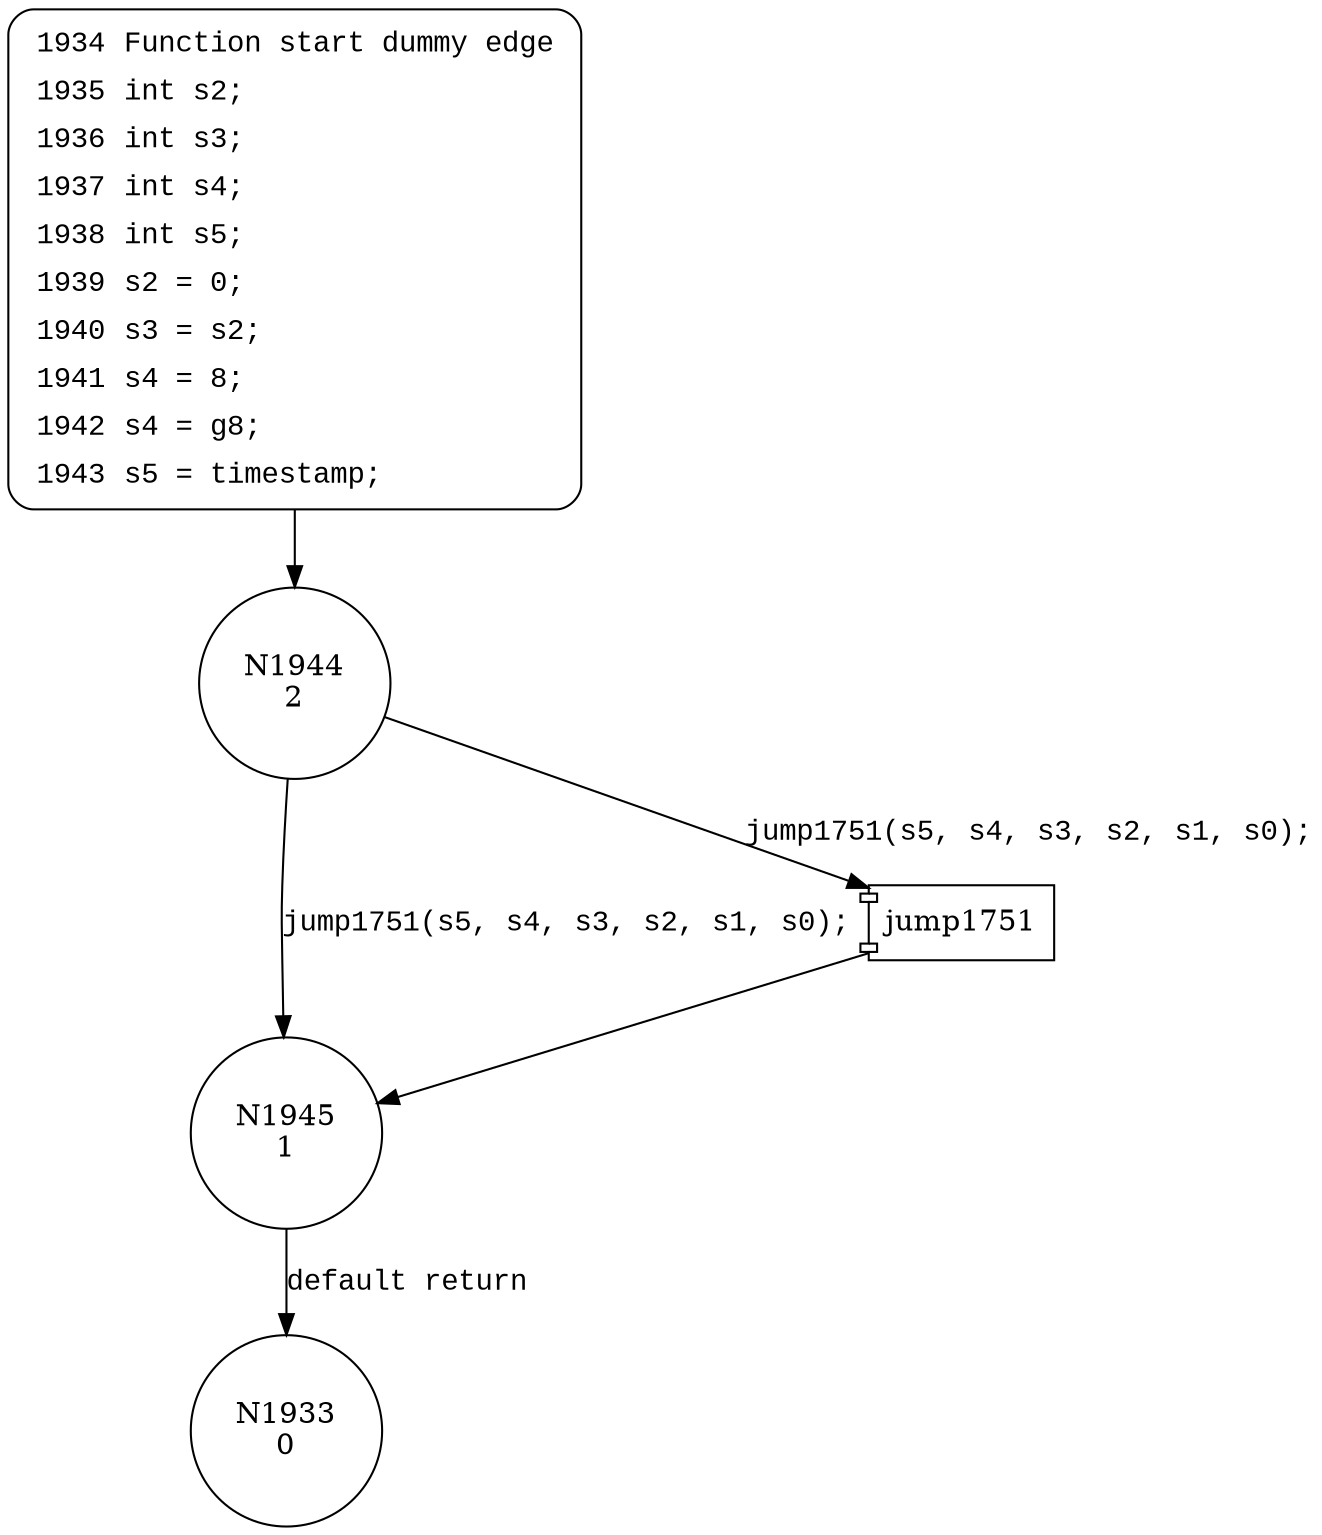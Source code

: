 digraph block1751 {
1944 [shape="circle" label="N1944\n2"]
1945 [shape="circle" label="N1945\n1"]
1933 [shape="circle" label="N1933\n0"]
1934 [style="filled,bold" penwidth="1" fillcolor="white" fontname="Courier New" shape="Mrecord" label=<<table border="0" cellborder="0" cellpadding="3" bgcolor="white"><tr><td align="right">1934</td><td align="left">Function start dummy edge</td></tr><tr><td align="right">1935</td><td align="left">int s2;</td></tr><tr><td align="right">1936</td><td align="left">int s3;</td></tr><tr><td align="right">1937</td><td align="left">int s4;</td></tr><tr><td align="right">1938</td><td align="left">int s5;</td></tr><tr><td align="right">1939</td><td align="left">s2 = 0;</td></tr><tr><td align="right">1940</td><td align="left">s3 = s2;</td></tr><tr><td align="right">1941</td><td align="left">s4 = 8;</td></tr><tr><td align="right">1942</td><td align="left">s4 = g8;</td></tr><tr><td align="right">1943</td><td align="left">s5 = timestamp;</td></tr></table>>]
1934 -> 1944[label=""]
100125 [shape="component" label="jump1751"]
1944 -> 100125 [label="jump1751(s5, s4, s3, s2, s1, s0);" fontname="Courier New"]
100125 -> 1945 [label="" fontname="Courier New"]
1944 -> 1945 [label="jump1751(s5, s4, s3, s2, s1, s0);" fontname="Courier New"]
1945 -> 1933 [label="default return" fontname="Courier New"]
}